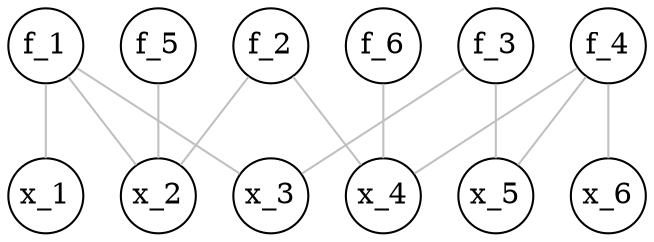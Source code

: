 graph Heatex{
node[shape=circle,fixedsize=1]
edge[color="gray"]
	f_1--x_1 f_1--x_2 f_1--x_3
	f_2--x_2 f_2--x_4
	f_3--x_3 f_3--x_5
	f_4--x_4 f_4--x_5 f_4--x_6
	f_5--x_2
	f_6--x_4
edge[color="black", style="setlinewidth(4)"]
}
